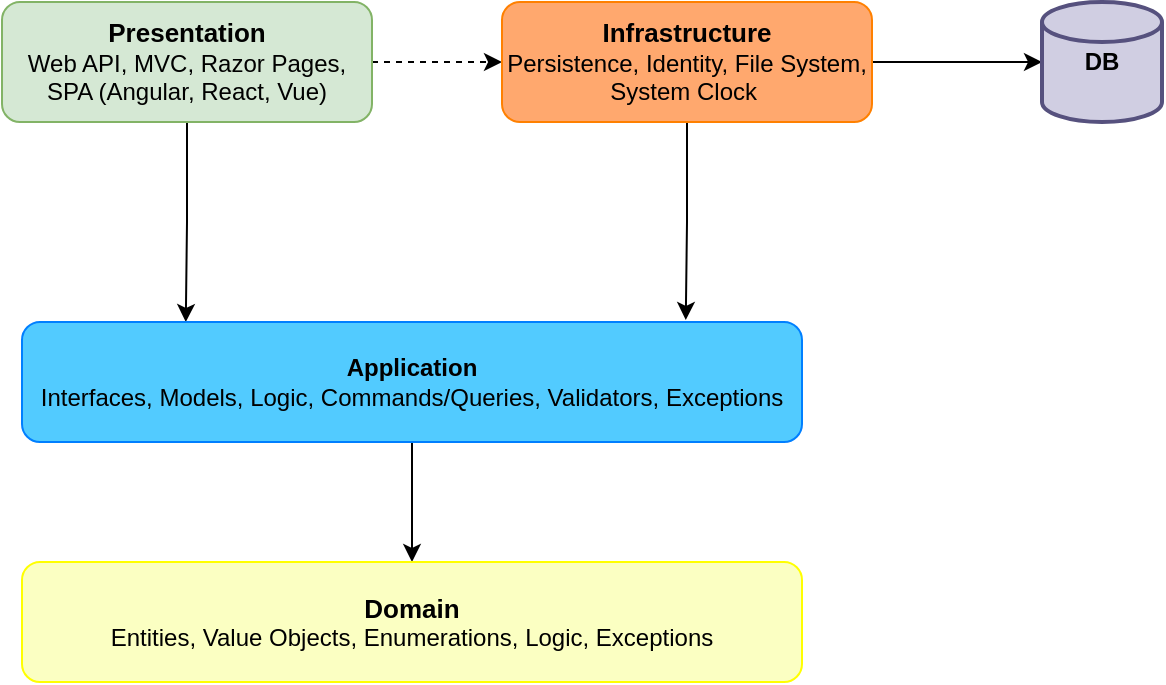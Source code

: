 <mxfile version="20.5.3" type="device"><diagram id="COXUgJjKxuSMDVo4QP6P" name="Page-1"><mxGraphModel dx="1220" dy="1047" grid="1" gridSize="10" guides="1" tooltips="1" connect="1" arrows="1" fold="1" page="1" pageScale="1" pageWidth="850" pageHeight="1100" math="0" shadow="0"><root><mxCell id="0"/><mxCell id="1" parent="0"/><mxCell id="cxc6l70m5fOcraNQg_R5-10" style="edgeStyle=orthogonalEdgeStyle;rounded=0;orthogonalLoop=1;jettySize=auto;html=1;exitX=0.5;exitY=1;exitDx=0;exitDy=0;entryX=0.21;entryY=0;entryDx=0;entryDy=0;entryPerimeter=0;fontSize=13;" edge="1" parent="1" source="cxc6l70m5fOcraNQg_R5-3" target="cxc6l70m5fOcraNQg_R5-6"><mxGeometry relative="1" as="geometry"/></mxCell><mxCell id="cxc6l70m5fOcraNQg_R5-12" style="edgeStyle=orthogonalEdgeStyle;rounded=0;orthogonalLoop=1;jettySize=auto;html=1;exitX=1;exitY=0.5;exitDx=0;exitDy=0;entryX=0;entryY=0.5;entryDx=0;entryDy=0;fontSize=13;dashed=1;" edge="1" parent="1" source="cxc6l70m5fOcraNQg_R5-3" target="cxc6l70m5fOcraNQg_R5-4"><mxGeometry relative="1" as="geometry"/></mxCell><mxCell id="cxc6l70m5fOcraNQg_R5-3" value="&lt;b&gt;&lt;font style=&quot;font-size: 13px;&quot;&gt;Presentation&lt;/font&gt;&lt;/b&gt;&lt;br&gt;Web API, MVC, Razor Pages, SPA (Angular, React, Vue)" style="rounded=1;whiteSpace=wrap;html=1;fillColor=#d5e8d4;strokeColor=#82b366;" vertex="1" parent="1"><mxGeometry x="210" y="170" width="185" height="60" as="geometry"/></mxCell><mxCell id="cxc6l70m5fOcraNQg_R5-9" style="edgeStyle=orthogonalEdgeStyle;rounded=0;orthogonalLoop=1;jettySize=auto;html=1;exitX=1;exitY=0.5;exitDx=0;exitDy=0;entryX=0;entryY=0.5;entryDx=0;entryDy=0;entryPerimeter=0;fontSize=13;" edge="1" parent="1" source="cxc6l70m5fOcraNQg_R5-4" target="cxc6l70m5fOcraNQg_R5-5"><mxGeometry relative="1" as="geometry"/></mxCell><mxCell id="cxc6l70m5fOcraNQg_R5-11" style="edgeStyle=orthogonalEdgeStyle;rounded=0;orthogonalLoop=1;jettySize=auto;html=1;exitX=0.5;exitY=1;exitDx=0;exitDy=0;entryX=0.851;entryY=-0.017;entryDx=0;entryDy=0;entryPerimeter=0;fontSize=13;" edge="1" parent="1" source="cxc6l70m5fOcraNQg_R5-4" target="cxc6l70m5fOcraNQg_R5-6"><mxGeometry relative="1" as="geometry"/></mxCell><mxCell id="cxc6l70m5fOcraNQg_R5-4" value="&lt;b&gt;&lt;font style=&quot;font-size: 13px;&quot;&gt;Infrastructure&lt;/font&gt;&lt;/b&gt;&lt;br&gt;Persistence, Identity, File System, System Clock&amp;nbsp;" style="rounded=1;whiteSpace=wrap;html=1;fillColor=#FFA86E;strokeColor=#FF8000;" vertex="1" parent="1"><mxGeometry x="460" y="170" width="185" height="60" as="geometry"/></mxCell><mxCell id="cxc6l70m5fOcraNQg_R5-5" value="&lt;b&gt;DB&lt;/b&gt;" style="strokeWidth=2;html=1;shape=mxgraph.flowchart.database;whiteSpace=wrap;fillColor=#d0cee2;strokeColor=#56517e;" vertex="1" parent="1"><mxGeometry x="730" y="170" width="60" height="60" as="geometry"/></mxCell><mxCell id="cxc6l70m5fOcraNQg_R5-8" style="edgeStyle=orthogonalEdgeStyle;rounded=0;orthogonalLoop=1;jettySize=auto;html=1;exitX=0.5;exitY=1;exitDx=0;exitDy=0;entryX=0.5;entryY=0;entryDx=0;entryDy=0;fontSize=12;" edge="1" parent="1" source="cxc6l70m5fOcraNQg_R5-6" target="cxc6l70m5fOcraNQg_R5-7"><mxGeometry relative="1" as="geometry"/></mxCell><mxCell id="cxc6l70m5fOcraNQg_R5-6" value="&lt;font style=&quot;font-size: 12px;&quot;&gt;&lt;b&gt;Application&lt;/b&gt;&lt;br&gt;Interfaces, Models, Logic, Commands/Queries, Validators, Exceptions&lt;br&gt;&lt;/font&gt;" style="rounded=1;whiteSpace=wrap;html=1;fillColor=#52CBFF;strokeColor=#007FFF;" vertex="1" parent="1"><mxGeometry x="220" y="330" width="390" height="60" as="geometry"/></mxCell><mxCell id="cxc6l70m5fOcraNQg_R5-7" value="&lt;b&gt;&lt;font style=&quot;font-size: 13px;&quot;&gt;Domain&lt;/font&gt;&lt;/b&gt;&lt;br&gt;Entities, Value Objects, Enumerations, Logic, Exceptions" style="rounded=1;whiteSpace=wrap;html=1;fillColor=#FBFFC2;strokeColor=#FFFF00;" vertex="1" parent="1"><mxGeometry x="220" y="450" width="390" height="60" as="geometry"/></mxCell></root></mxGraphModel></diagram></mxfile>